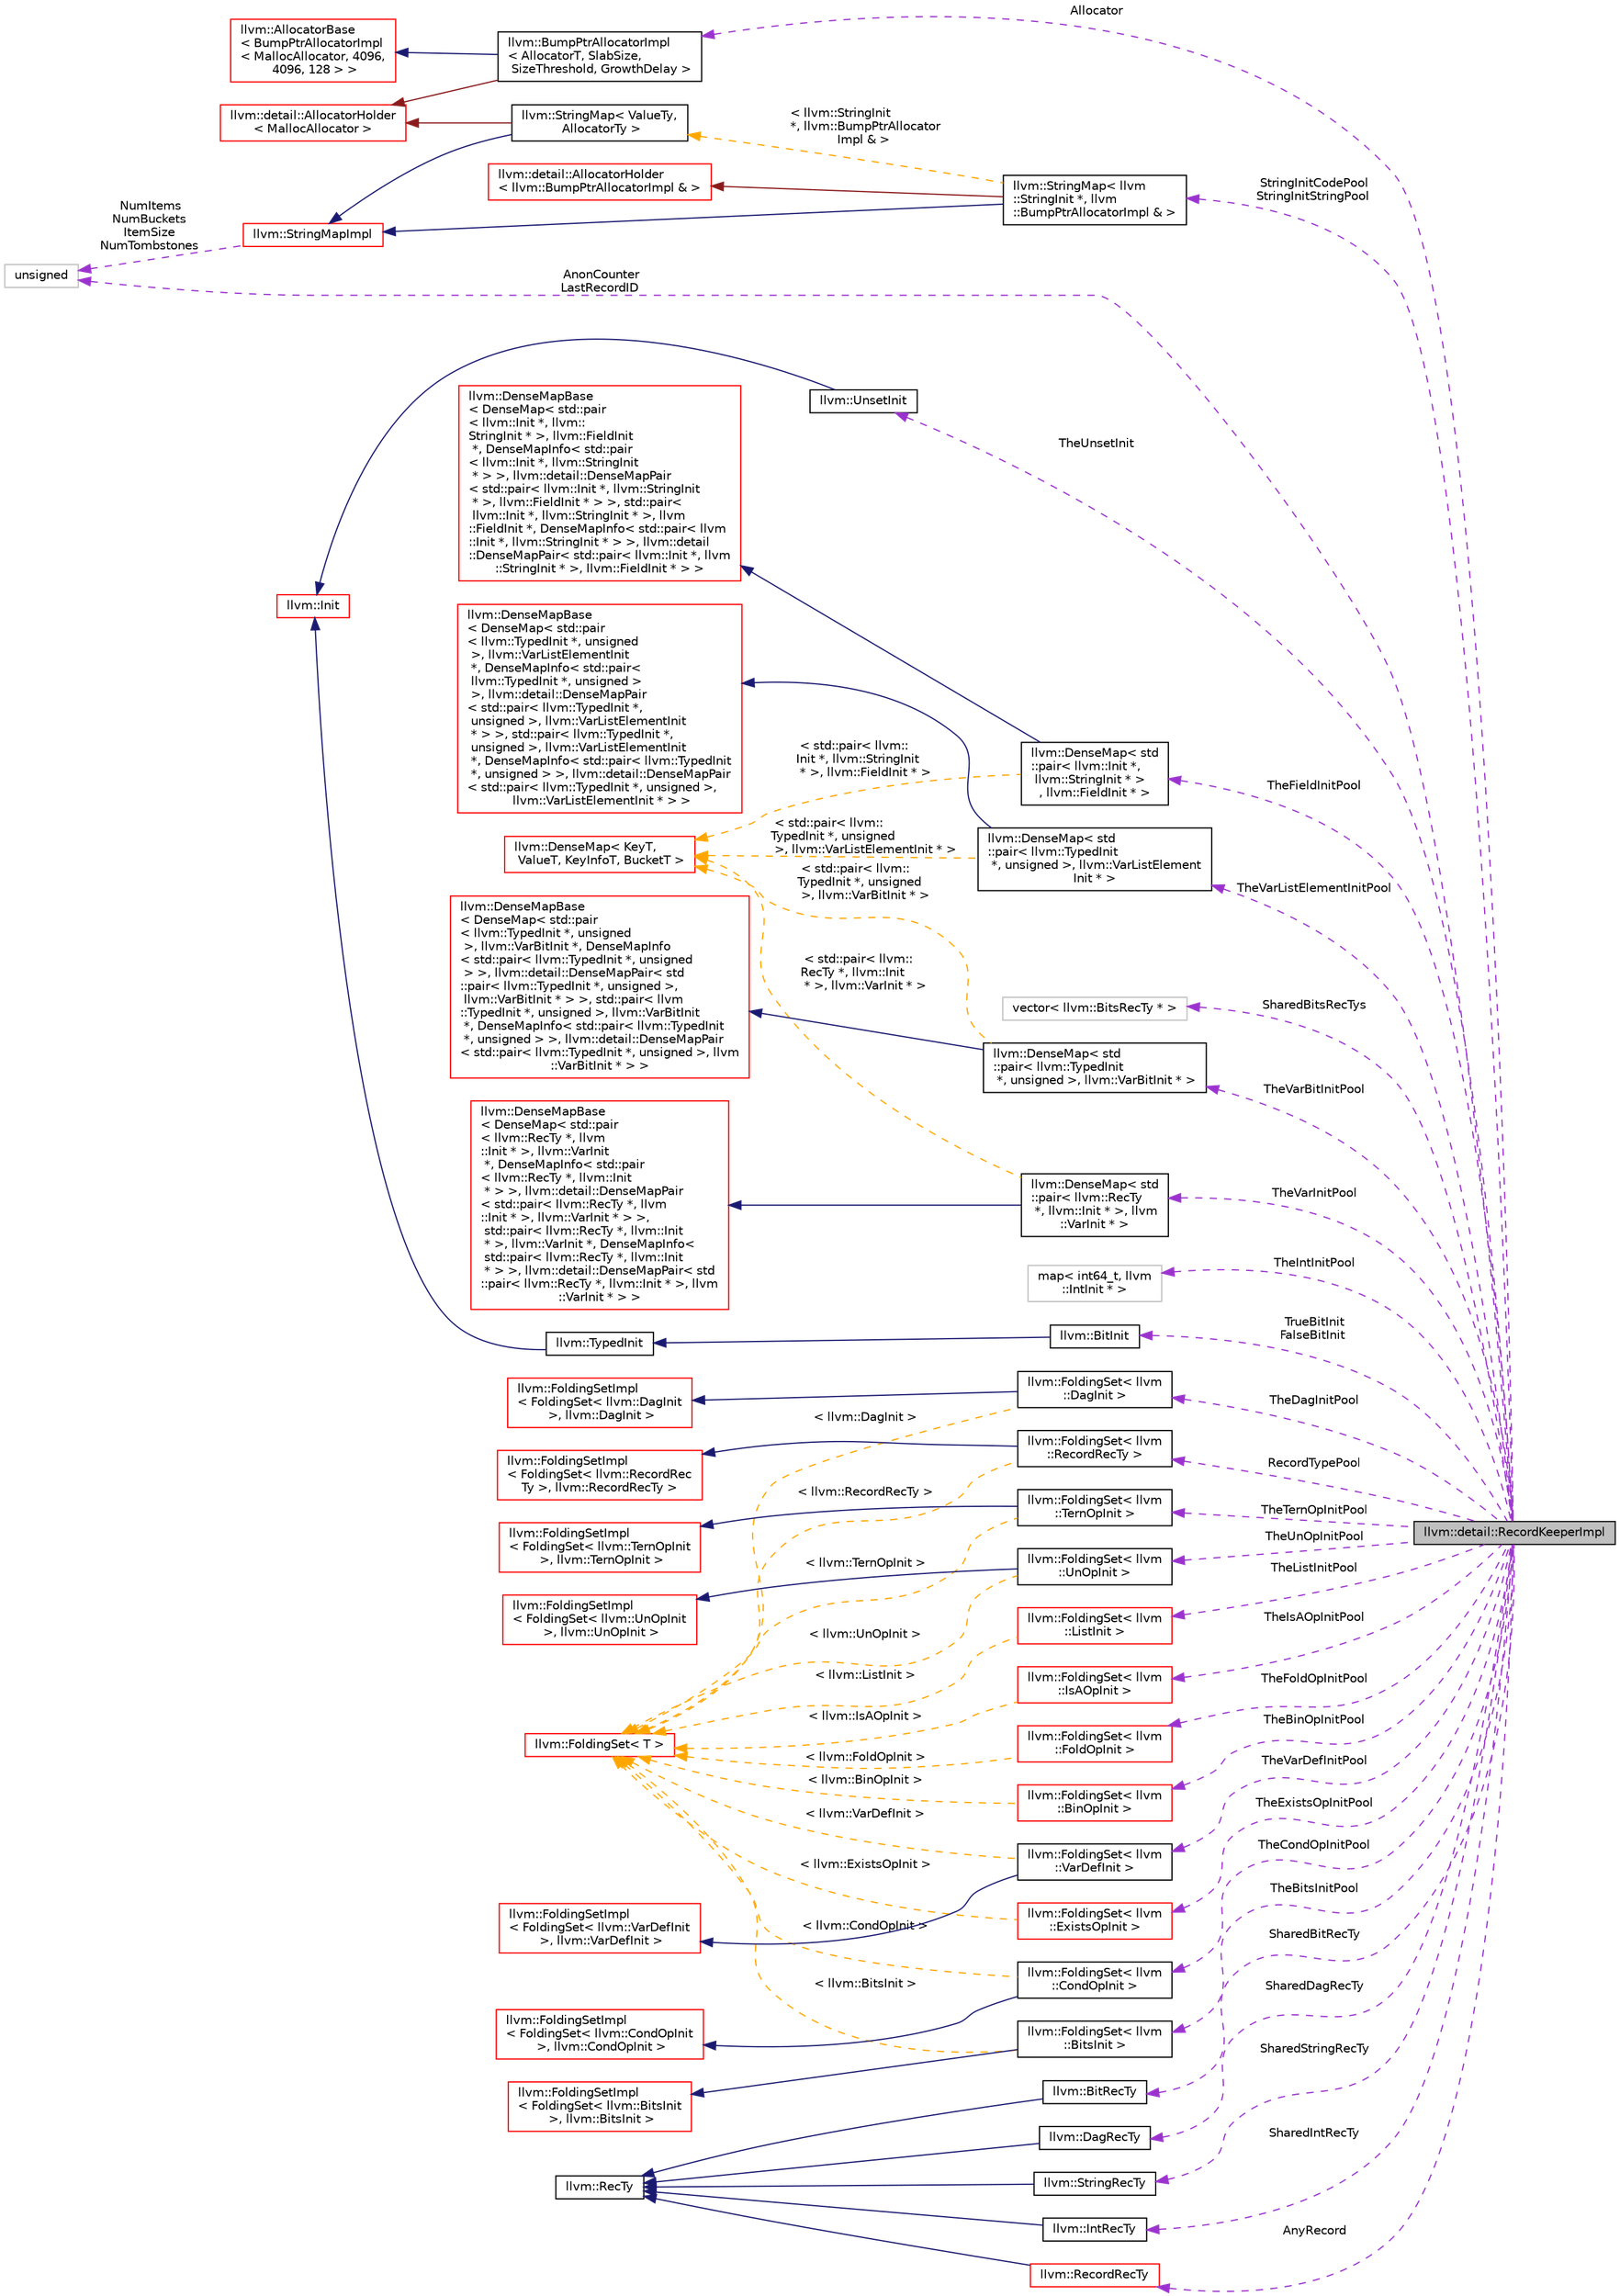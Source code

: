 digraph "llvm::detail::RecordKeeperImpl"
{
 // LATEX_PDF_SIZE
  bgcolor="transparent";
  edge [fontname="Helvetica",fontsize="10",labelfontname="Helvetica",labelfontsize="10"];
  node [fontname="Helvetica",fontsize="10",shape=record];
  rankdir="LR";
  Node1 [label="llvm::detail::RecordKeeperImpl",height=0.2,width=0.4,color="black", fillcolor="grey75", style="filled", fontcolor="black",tooltip="This class represents the internal implementation of the RecordKeeper."];
  Node2 -> Node1 [dir="back",color="darkorchid3",fontsize="10",style="dashed",label=" TheDagInitPool" ,fontname="Helvetica"];
  Node2 [label="llvm::FoldingSet\< llvm\l::DagInit \>",height=0.2,width=0.4,color="black",URL="$classllvm_1_1FoldingSet.html",tooltip=" "];
  Node3 -> Node2 [dir="back",color="midnightblue",fontsize="10",style="solid",fontname="Helvetica"];
  Node3 [label="llvm::FoldingSetImpl\l\< FoldingSet\< llvm::DagInit\l \>, llvm::DagInit \>",height=0.2,width=0.4,color="red",URL="$classllvm_1_1FoldingSetImpl.html",tooltip=" "];
  Node8 -> Node2 [dir="back",color="orange",fontsize="10",style="dashed",label=" \< llvm::DagInit \>" ,fontname="Helvetica"];
  Node8 [label="llvm::FoldingSet\< T \>",height=0.2,width=0.4,color="red",URL="$classllvm_1_1FoldingSet.html",tooltip="FoldingSet - This template class is used to instantiate a specialized implementation of the folding s..."];
  Node10 -> Node1 [dir="back",color="darkorchid3",fontsize="10",style="dashed",label=" Allocator" ,fontname="Helvetica"];
  Node10 [label="llvm::BumpPtrAllocatorImpl\l\< AllocatorT, SlabSize,\l SizeThreshold, GrowthDelay \>",height=0.2,width=0.4,color="black",URL="$classllvm_1_1BumpPtrAllocatorImpl.html",tooltip="Allocate memory in an ever growing pool, as if by bump-pointer."];
  Node11 -> Node10 [dir="back",color="midnightblue",fontsize="10",style="solid",fontname="Helvetica"];
  Node11 [label="llvm::AllocatorBase\l\< BumpPtrAllocatorImpl\l\< MallocAllocator, 4096,\l 4096, 128 \> \>",height=0.2,width=0.4,color="red",URL="$classllvm_1_1AllocatorBase.html",tooltip=" "];
  Node13 -> Node10 [dir="back",color="firebrick4",fontsize="10",style="solid",fontname="Helvetica"];
  Node13 [label="llvm::detail::AllocatorHolder\l\< MallocAllocator \>",height=0.2,width=0.4,color="red",URL="$classllvm_1_1detail_1_1AllocatorHolder.html",tooltip=" "];
  Node18 -> Node1 [dir="back",color="darkorchid3",fontsize="10",style="dashed",label=" TheFieldInitPool" ,fontname="Helvetica"];
  Node18 [label="llvm::DenseMap\< std\l::pair\< llvm::Init *,\l llvm::StringInit * \>\l, llvm::FieldInit * \>",height=0.2,width=0.4,color="black",URL="$classllvm_1_1DenseMap.html",tooltip=" "];
  Node19 -> Node18 [dir="back",color="midnightblue",fontsize="10",style="solid",fontname="Helvetica"];
  Node19 [label="llvm::DenseMapBase\l\< DenseMap\< std::pair\l\< llvm::Init *, llvm::\lStringInit * \>, llvm::FieldInit\l *, DenseMapInfo\< std::pair\l\< llvm::Init *, llvm::StringInit\l * \> \>, llvm::detail::DenseMapPair\l\< std::pair\< llvm::Init *, llvm::StringInit\l * \>, llvm::FieldInit * \> \>, std::pair\<\l llvm::Init *, llvm::StringInit * \>, llvm\l::FieldInit *, DenseMapInfo\< std::pair\< llvm\l::Init *, llvm::StringInit * \> \>, llvm::detail\l::DenseMapPair\< std::pair\< llvm::Init *, llvm\l::StringInit * \>, llvm::FieldInit * \> \>",height=0.2,width=0.4,color="red",URL="$classllvm_1_1DenseMapBase.html",tooltip=" "];
  Node22 -> Node18 [dir="back",color="orange",fontsize="10",style="dashed",label=" \< std::pair\< llvm::\lInit *, llvm::StringInit\l * \>, llvm::FieldInit * \>" ,fontname="Helvetica"];
  Node22 [label="llvm::DenseMap\< KeyT,\l ValueT, KeyInfoT, BucketT \>",height=0.2,width=0.4,color="red",URL="$classllvm_1_1DenseMap.html",tooltip=" "];
  Node24 -> Node1 [dir="back",color="darkorchid3",fontsize="10",style="dashed",label=" StringInitCodePool\nStringInitStringPool" ,fontname="Helvetica"];
  Node24 [label="llvm::StringMap\< llvm\l::StringInit *, llvm\l::BumpPtrAllocatorImpl & \>",height=0.2,width=0.4,color="black",URL="$classllvm_1_1StringMap.html",tooltip=" "];
  Node25 -> Node24 [dir="back",color="midnightblue",fontsize="10",style="solid",fontname="Helvetica"];
  Node25 [label="llvm::StringMapImpl",height=0.2,width=0.4,color="red",URL="$classllvm_1_1StringMapImpl.html",tooltip="StringMapImpl - This is the base class of StringMap that is shared among all of its instantiations."];
  Node6 -> Node25 [dir="back",color="darkorchid3",fontsize="10",style="dashed",label=" NumItems\nNumBuckets\nItemSize\nNumTombstones" ,fontname="Helvetica"];
  Node6 [label="unsigned",height=0.2,width=0.4,color="grey75",tooltip=" "];
  Node28 -> Node24 [dir="back",color="firebrick4",fontsize="10",style="solid",fontname="Helvetica"];
  Node28 [label="llvm::detail::AllocatorHolder\l\< llvm::BumpPtrAllocatorImpl & \>",height=0.2,width=0.4,color="red",URL="$classllvm_1_1detail_1_1AllocatorHolder.html",tooltip=" "];
  Node30 -> Node24 [dir="back",color="orange",fontsize="10",style="dashed",label=" \< llvm::StringInit\l *, llvm::BumpPtrAllocator\lImpl & \>" ,fontname="Helvetica"];
  Node30 [label="llvm::StringMap\< ValueTy,\l AllocatorTy \>",height=0.2,width=0.4,color="black",URL="$classllvm_1_1StringMap.html",tooltip="StringMap - This is an unconventional map that is specialized for handling keys that are \"strings\",..."];
  Node25 -> Node30 [dir="back",color="midnightblue",fontsize="10",style="solid",fontname="Helvetica"];
  Node13 -> Node30 [dir="back",color="firebrick4",fontsize="10",style="solid",fontname="Helvetica"];
  Node31 -> Node1 [dir="back",color="darkorchid3",fontsize="10",style="dashed",label=" TheUnsetInit" ,fontname="Helvetica"];
  Node31 [label="llvm::UnsetInit",height=0.2,width=0.4,color="black",URL="$classllvm_1_1UnsetInit.html",tooltip="'?' - Represents an uninitialized value."];
  Node32 -> Node31 [dir="back",color="midnightblue",fontsize="10",style="solid",fontname="Helvetica"];
  Node32 [label="llvm::Init",height=0.2,width=0.4,color="red",URL="$classllvm_1_1Init.html",tooltip=" "];
  Node34 -> Node1 [dir="back",color="darkorchid3",fontsize="10",style="dashed",label=" SharedBitsRecTys" ,fontname="Helvetica"];
  Node34 [label="vector\< llvm::BitsRecTy * \>",height=0.2,width=0.4,color="grey75",tooltip=" "];
  Node35 -> Node1 [dir="back",color="darkorchid3",fontsize="10",style="dashed",label=" TheVarListElementInitPool" ,fontname="Helvetica"];
  Node35 [label="llvm::DenseMap\< std\l::pair\< llvm::TypedInit\l *, unsigned \>, llvm::VarListElement\lInit * \>",height=0.2,width=0.4,color="black",URL="$classllvm_1_1DenseMap.html",tooltip=" "];
  Node36 -> Node35 [dir="back",color="midnightblue",fontsize="10",style="solid",fontname="Helvetica"];
  Node36 [label="llvm::DenseMapBase\l\< DenseMap\< std::pair\l\< llvm::TypedInit *, unsigned\l \>, llvm::VarListElementInit\l *, DenseMapInfo\< std::pair\<\l llvm::TypedInit *, unsigned \>\l \>, llvm::detail::DenseMapPair\l\< std::pair\< llvm::TypedInit *,\l unsigned \>, llvm::VarListElementInit\l * \> \>, std::pair\< llvm::TypedInit *,\l unsigned \>, llvm::VarListElementInit\l *, DenseMapInfo\< std::pair\< llvm::TypedInit\l *, unsigned \> \>, llvm::detail::DenseMapPair\l\< std::pair\< llvm::TypedInit *, unsigned \>,\l llvm::VarListElementInit * \> \>",height=0.2,width=0.4,color="red",URL="$classllvm_1_1DenseMapBase.html",tooltip=" "];
  Node22 -> Node35 [dir="back",color="orange",fontsize="10",style="dashed",label=" \< std::pair\< llvm::\lTypedInit *, unsigned\l \>, llvm::VarListElementInit * \>" ,fontname="Helvetica"];
  Node37 -> Node1 [dir="back",color="darkorchid3",fontsize="10",style="dashed",label=" TheTernOpInitPool" ,fontname="Helvetica"];
  Node37 [label="llvm::FoldingSet\< llvm\l::TernOpInit \>",height=0.2,width=0.4,color="black",URL="$classllvm_1_1FoldingSet.html",tooltip=" "];
  Node38 -> Node37 [dir="back",color="midnightblue",fontsize="10",style="solid",fontname="Helvetica"];
  Node38 [label="llvm::FoldingSetImpl\l\< FoldingSet\< llvm::TernOpInit\l \>, llvm::TernOpInit \>",height=0.2,width=0.4,color="red",URL="$classllvm_1_1FoldingSetImpl.html",tooltip=" "];
  Node8 -> Node37 [dir="back",color="orange",fontsize="10",style="dashed",label=" \< llvm::TernOpInit \>" ,fontname="Helvetica"];
  Node39 -> Node1 [dir="back",color="darkorchid3",fontsize="10",style="dashed",label=" TheIntInitPool" ,fontname="Helvetica"];
  Node39 [label="map\< int64_t, llvm\l::IntInit * \>",height=0.2,width=0.4,color="grey75",tooltip=" "];
  Node40 -> Node1 [dir="back",color="darkorchid3",fontsize="10",style="dashed",label=" TrueBitInit\nFalseBitInit" ,fontname="Helvetica"];
  Node40 [label="llvm::BitInit",height=0.2,width=0.4,color="black",URL="$classllvm_1_1BitInit.html",tooltip="'true'/'false' - Represent a concrete initializer for a bit."];
  Node41 -> Node40 [dir="back",color="midnightblue",fontsize="10",style="solid",fontname="Helvetica"];
  Node41 [label="llvm::TypedInit",height=0.2,width=0.4,color="black",URL="$classllvm_1_1TypedInit.html",tooltip="This is the common superclass of types that have a specific, explicit type, stored in ValueTy."];
  Node32 -> Node41 [dir="back",color="midnightblue",fontsize="10",style="solid",fontname="Helvetica"];
  Node42 -> Node1 [dir="back",color="darkorchid3",fontsize="10",style="dashed",label=" SharedBitRecTy" ,fontname="Helvetica"];
  Node42 [label="llvm::BitRecTy",height=0.2,width=0.4,color="black",URL="$classllvm_1_1BitRecTy.html",tooltip="'bit' - Represent a single bit"];
  Node43 -> Node42 [dir="back",color="midnightblue",fontsize="10",style="solid",fontname="Helvetica"];
  Node43 [label="llvm::RecTy",height=0.2,width=0.4,color="black",URL="$classllvm_1_1RecTy.html",tooltip=" "];
  Node44 -> Node1 [dir="back",color="darkorchid3",fontsize="10",style="dashed",label=" TheVarInitPool" ,fontname="Helvetica"];
  Node44 [label="llvm::DenseMap\< std\l::pair\< llvm::RecTy\l *, llvm::Init * \>, llvm\l::VarInit * \>",height=0.2,width=0.4,color="black",URL="$classllvm_1_1DenseMap.html",tooltip=" "];
  Node45 -> Node44 [dir="back",color="midnightblue",fontsize="10",style="solid",fontname="Helvetica"];
  Node45 [label="llvm::DenseMapBase\l\< DenseMap\< std::pair\l\< llvm::RecTy *, llvm\l::Init * \>, llvm::VarInit\l *, DenseMapInfo\< std::pair\l\< llvm::RecTy *, llvm::Init\l * \> \>, llvm::detail::DenseMapPair\l\< std::pair\< llvm::RecTy *, llvm\l::Init * \>, llvm::VarInit * \> \>,\l std::pair\< llvm::RecTy *, llvm::Init\l * \>, llvm::VarInit *, DenseMapInfo\<\l std::pair\< llvm::RecTy *, llvm::Init\l * \> \>, llvm::detail::DenseMapPair\< std\l::pair\< llvm::RecTy *, llvm::Init * \>, llvm\l::VarInit * \> \>",height=0.2,width=0.4,color="red",URL="$classllvm_1_1DenseMapBase.html",tooltip=" "];
  Node22 -> Node44 [dir="back",color="orange",fontsize="10",style="dashed",label=" \< std::pair\< llvm::\lRecTy *, llvm::Init\l * \>, llvm::VarInit * \>" ,fontname="Helvetica"];
  Node46 -> Node1 [dir="back",color="darkorchid3",fontsize="10",style="dashed",label=" RecordTypePool" ,fontname="Helvetica"];
  Node46 [label="llvm::FoldingSet\< llvm\l::RecordRecTy \>",height=0.2,width=0.4,color="black",URL="$classllvm_1_1FoldingSet.html",tooltip=" "];
  Node47 -> Node46 [dir="back",color="midnightblue",fontsize="10",style="solid",fontname="Helvetica"];
  Node47 [label="llvm::FoldingSetImpl\l\< FoldingSet\< llvm::RecordRec\lTy \>, llvm::RecordRecTy \>",height=0.2,width=0.4,color="red",URL="$classllvm_1_1FoldingSetImpl.html",tooltip=" "];
  Node8 -> Node46 [dir="back",color="orange",fontsize="10",style="dashed",label=" \< llvm::RecordRecTy \>" ,fontname="Helvetica"];
  Node48 -> Node1 [dir="back",color="darkorchid3",fontsize="10",style="dashed",label=" TheVarBitInitPool" ,fontname="Helvetica"];
  Node48 [label="llvm::DenseMap\< std\l::pair\< llvm::TypedInit\l *, unsigned \>, llvm::VarBitInit * \>",height=0.2,width=0.4,color="black",URL="$classllvm_1_1DenseMap.html",tooltip=" "];
  Node49 -> Node48 [dir="back",color="midnightblue",fontsize="10",style="solid",fontname="Helvetica"];
  Node49 [label="llvm::DenseMapBase\l\< DenseMap\< std::pair\l\< llvm::TypedInit *, unsigned\l \>, llvm::VarBitInit *, DenseMapInfo\l\< std::pair\< llvm::TypedInit *, unsigned\l \> \>, llvm::detail::DenseMapPair\< std\l::pair\< llvm::TypedInit *, unsigned \>,\l llvm::VarBitInit * \> \>, std::pair\< llvm\l::TypedInit *, unsigned \>, llvm::VarBitInit\l *, DenseMapInfo\< std::pair\< llvm::TypedInit\l *, unsigned \> \>, llvm::detail::DenseMapPair\l\< std::pair\< llvm::TypedInit *, unsigned \>, llvm\l::VarBitInit * \> \>",height=0.2,width=0.4,color="red",URL="$classllvm_1_1DenseMapBase.html",tooltip=" "];
  Node22 -> Node48 [dir="back",color="orange",fontsize="10",style="dashed",label=" \< std::pair\< llvm::\lTypedInit *, unsigned\l \>, llvm::VarBitInit * \>" ,fontname="Helvetica"];
  Node50 -> Node1 [dir="back",color="darkorchid3",fontsize="10",style="dashed",label=" SharedIntRecTy" ,fontname="Helvetica"];
  Node50 [label="llvm::IntRecTy",height=0.2,width=0.4,color="black",URL="$classllvm_1_1IntRecTy.html",tooltip="'int' - Represent an integer value of no particular size"];
  Node43 -> Node50 [dir="back",color="midnightblue",fontsize="10",style="solid",fontname="Helvetica"];
  Node51 -> Node1 [dir="back",color="darkorchid3",fontsize="10",style="dashed",label=" TheUnOpInitPool" ,fontname="Helvetica"];
  Node51 [label="llvm::FoldingSet\< llvm\l::UnOpInit \>",height=0.2,width=0.4,color="black",URL="$classllvm_1_1FoldingSet.html",tooltip=" "];
  Node52 -> Node51 [dir="back",color="midnightblue",fontsize="10",style="solid",fontname="Helvetica"];
  Node52 [label="llvm::FoldingSetImpl\l\< FoldingSet\< llvm::UnOpInit\l \>, llvm::UnOpInit \>",height=0.2,width=0.4,color="red",URL="$classllvm_1_1FoldingSetImpl.html",tooltip=" "];
  Node8 -> Node51 [dir="back",color="orange",fontsize="10",style="dashed",label=" \< llvm::UnOpInit \>" ,fontname="Helvetica"];
  Node53 -> Node1 [dir="back",color="darkorchid3",fontsize="10",style="dashed",label=" TheVarDefInitPool" ,fontname="Helvetica"];
  Node53 [label="llvm::FoldingSet\< llvm\l::VarDefInit \>",height=0.2,width=0.4,color="black",URL="$classllvm_1_1FoldingSet.html",tooltip=" "];
  Node54 -> Node53 [dir="back",color="midnightblue",fontsize="10",style="solid",fontname="Helvetica"];
  Node54 [label="llvm::FoldingSetImpl\l\< FoldingSet\< llvm::VarDefInit\l \>, llvm::VarDefInit \>",height=0.2,width=0.4,color="red",URL="$classllvm_1_1FoldingSetImpl.html",tooltip=" "];
  Node8 -> Node53 [dir="back",color="orange",fontsize="10",style="dashed",label=" \< llvm::VarDefInit \>" ,fontname="Helvetica"];
  Node55 -> Node1 [dir="back",color="darkorchid3",fontsize="10",style="dashed",label=" TheBitsInitPool" ,fontname="Helvetica"];
  Node55 [label="llvm::FoldingSet\< llvm\l::BitsInit \>",height=0.2,width=0.4,color="black",URL="$classllvm_1_1FoldingSet.html",tooltip=" "];
  Node56 -> Node55 [dir="back",color="midnightblue",fontsize="10",style="solid",fontname="Helvetica"];
  Node56 [label="llvm::FoldingSetImpl\l\< FoldingSet\< llvm::BitsInit\l \>, llvm::BitsInit \>",height=0.2,width=0.4,color="red",URL="$classllvm_1_1FoldingSetImpl.html",tooltip=" "];
  Node8 -> Node55 [dir="back",color="orange",fontsize="10",style="dashed",label=" \< llvm::BitsInit \>" ,fontname="Helvetica"];
  Node57 -> Node1 [dir="back",color="darkorchid3",fontsize="10",style="dashed",label=" TheCondOpInitPool" ,fontname="Helvetica"];
  Node57 [label="llvm::FoldingSet\< llvm\l::CondOpInit \>",height=0.2,width=0.4,color="black",URL="$classllvm_1_1FoldingSet.html",tooltip=" "];
  Node58 -> Node57 [dir="back",color="midnightblue",fontsize="10",style="solid",fontname="Helvetica"];
  Node58 [label="llvm::FoldingSetImpl\l\< FoldingSet\< llvm::CondOpInit\l \>, llvm::CondOpInit \>",height=0.2,width=0.4,color="red",URL="$classllvm_1_1FoldingSetImpl.html",tooltip=" "];
  Node8 -> Node57 [dir="back",color="orange",fontsize="10",style="dashed",label=" \< llvm::CondOpInit \>" ,fontname="Helvetica"];
  Node59 -> Node1 [dir="back",color="darkorchid3",fontsize="10",style="dashed",label=" TheListInitPool" ,fontname="Helvetica"];
  Node59 [label="llvm::FoldingSet\< llvm\l::ListInit \>",height=0.2,width=0.4,color="red",URL="$classllvm_1_1FoldingSet.html",tooltip=" "];
  Node8 -> Node59 [dir="back",color="orange",fontsize="10",style="dashed",label=" \< llvm::ListInit \>" ,fontname="Helvetica"];
  Node61 -> Node1 [dir="back",color="darkorchid3",fontsize="10",style="dashed",label=" AnyRecord" ,fontname="Helvetica"];
  Node61 [label="llvm::RecordRecTy",height=0.2,width=0.4,color="red",URL="$classllvm_1_1RecordRecTy.html",tooltip="'[classname]' - Type of record values that have zero or more superclasses."];
  Node43 -> Node61 [dir="back",color="midnightblue",fontsize="10",style="solid",fontname="Helvetica"];
  Node68 -> Node1 [dir="back",color="darkorchid3",fontsize="10",style="dashed",label=" SharedDagRecTy" ,fontname="Helvetica"];
  Node68 [label="llvm::DagRecTy",height=0.2,width=0.4,color="black",URL="$classllvm_1_1DagRecTy.html",tooltip="'dag' - Represent a dag fragment"];
  Node43 -> Node68 [dir="back",color="midnightblue",fontsize="10",style="solid",fontname="Helvetica"];
  Node6 -> Node1 [dir="back",color="darkorchid3",fontsize="10",style="dashed",label=" AnonCounter\nLastRecordID" ,fontname="Helvetica"];
  Node69 -> Node1 [dir="back",color="darkorchid3",fontsize="10",style="dashed",label=" TheIsAOpInitPool" ,fontname="Helvetica"];
  Node69 [label="llvm::FoldingSet\< llvm\l::IsAOpInit \>",height=0.2,width=0.4,color="red",URL="$classllvm_1_1FoldingSet.html",tooltip=" "];
  Node8 -> Node69 [dir="back",color="orange",fontsize="10",style="dashed",label=" \< llvm::IsAOpInit \>" ,fontname="Helvetica"];
  Node71 -> Node1 [dir="back",color="darkorchid3",fontsize="10",style="dashed",label=" TheFoldOpInitPool" ,fontname="Helvetica"];
  Node71 [label="llvm::FoldingSet\< llvm\l::FoldOpInit \>",height=0.2,width=0.4,color="red",URL="$classllvm_1_1FoldingSet.html",tooltip=" "];
  Node8 -> Node71 [dir="back",color="orange",fontsize="10",style="dashed",label=" \< llvm::FoldOpInit \>" ,fontname="Helvetica"];
  Node73 -> Node1 [dir="back",color="darkorchid3",fontsize="10",style="dashed",label=" TheBinOpInitPool" ,fontname="Helvetica"];
  Node73 [label="llvm::FoldingSet\< llvm\l::BinOpInit \>",height=0.2,width=0.4,color="red",URL="$classllvm_1_1FoldingSet.html",tooltip=" "];
  Node8 -> Node73 [dir="back",color="orange",fontsize="10",style="dashed",label=" \< llvm::BinOpInit \>" ,fontname="Helvetica"];
  Node75 -> Node1 [dir="back",color="darkorchid3",fontsize="10",style="dashed",label=" SharedStringRecTy" ,fontname="Helvetica"];
  Node75 [label="llvm::StringRecTy",height=0.2,width=0.4,color="black",URL="$classllvm_1_1StringRecTy.html",tooltip="'string' - Represent an string value"];
  Node43 -> Node75 [dir="back",color="midnightblue",fontsize="10",style="solid",fontname="Helvetica"];
  Node76 -> Node1 [dir="back",color="darkorchid3",fontsize="10",style="dashed",label=" TheExistsOpInitPool" ,fontname="Helvetica"];
  Node76 [label="llvm::FoldingSet\< llvm\l::ExistsOpInit \>",height=0.2,width=0.4,color="red",URL="$classllvm_1_1FoldingSet.html",tooltip=" "];
  Node8 -> Node76 [dir="back",color="orange",fontsize="10",style="dashed",label=" \< llvm::ExistsOpInit \>" ,fontname="Helvetica"];
}
